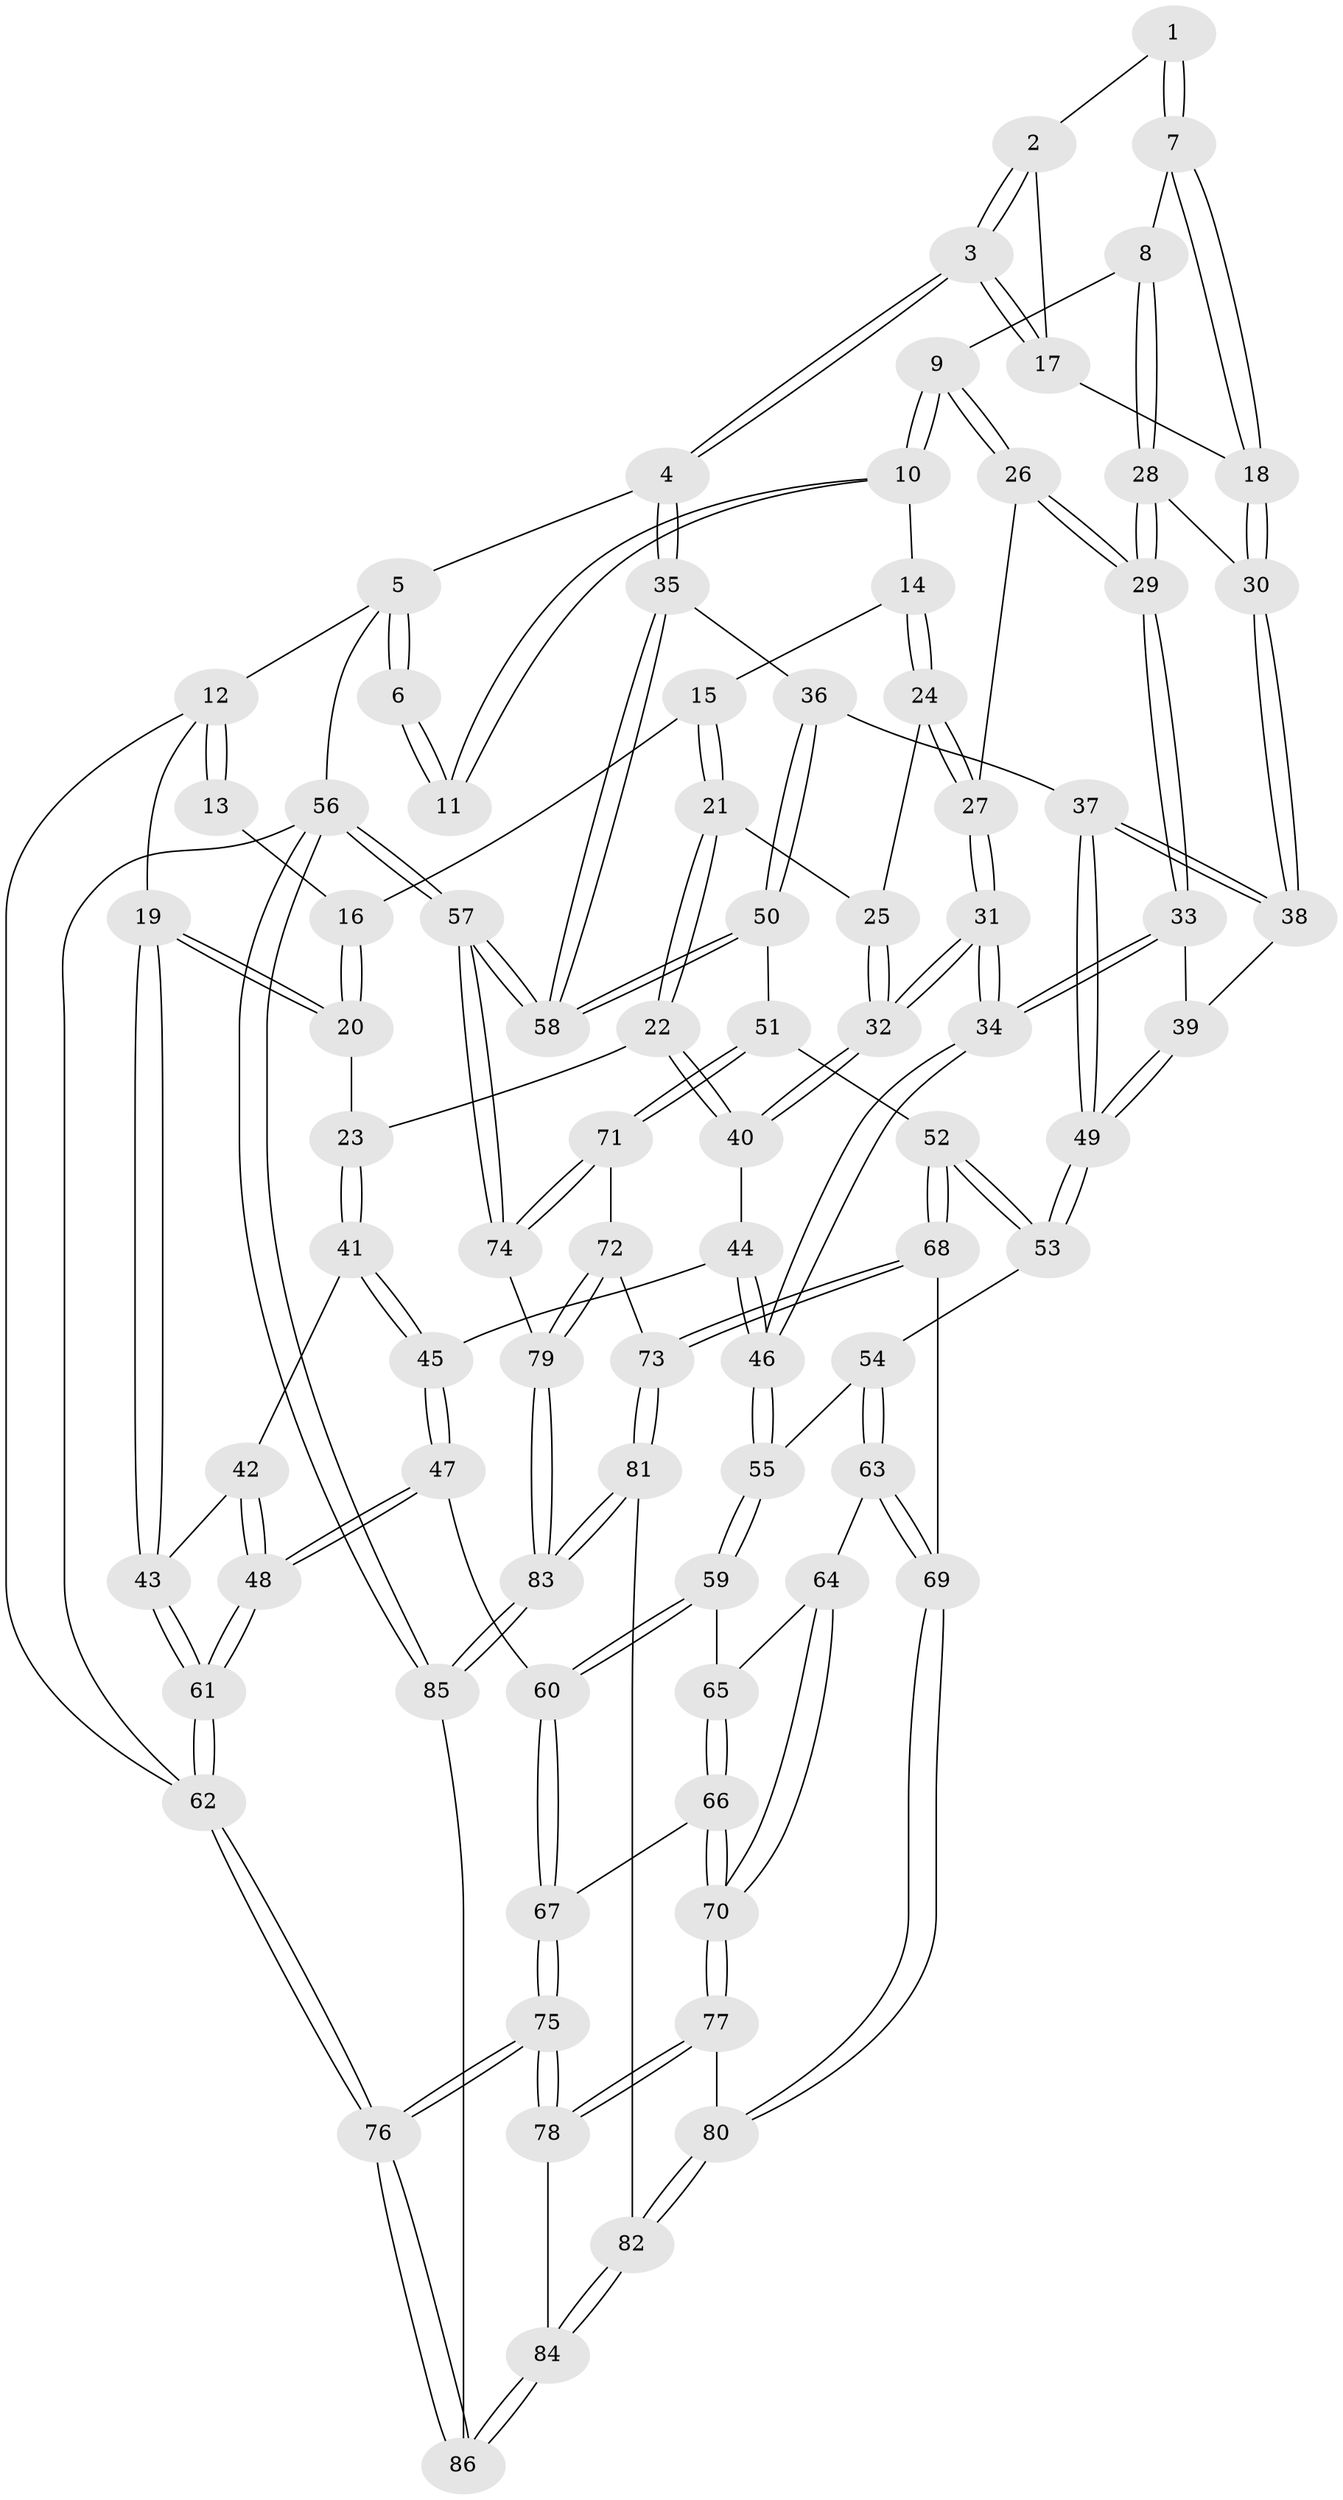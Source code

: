 // Generated by graph-tools (version 1.1) at 2025/01/03/09/25 05:01:08]
// undirected, 86 vertices, 212 edges
graph export_dot {
graph [start="1"]
  node [color=gray90,style=filled];
  1 [pos="+0.6574683266889463+0"];
  2 [pos="+0.7200281813097195+0.0739563371315475"];
  3 [pos="+1+0.16022796902512645"];
  4 [pos="+1+0.1759080956850896"];
  5 [pos="+1+0"];
  6 [pos="+0.6082341903999793+0"];
  7 [pos="+0.6454112279809061+0.07830341722334892"];
  8 [pos="+0.5860220168845306+0.18574859490207024"];
  9 [pos="+0.5184157720807676+0.1490308911914756"];
  10 [pos="+0.46994835212759145+0"];
  11 [pos="+0.4929549156882553+0"];
  12 [pos="+0+0"];
  13 [pos="+0.35051642155026436+0"];
  14 [pos="+0.34622132444489057+0.07066765454510557"];
  15 [pos="+0.2193803444282619+0.09686260706274627"];
  16 [pos="+0.19633958950854713+0.09101076632916814"];
  17 [pos="+0.733709116252355+0.17015785685212517"];
  18 [pos="+0.6831793833961486+0.2204038910653532"];
  19 [pos="+0+0"];
  20 [pos="+0+0.06110218498764428"];
  21 [pos="+0.2533428183891104+0.25599947386266986"];
  22 [pos="+0.2289192868562155+0.289898344228043"];
  23 [pos="+0.17609899154334066+0.2930185611124999"];
  24 [pos="+0.3559752936888239+0.1751781915971405"];
  25 [pos="+0.3255558941587067+0.2138984993852535"];
  26 [pos="+0.4624923768446788+0.21869361800117929"];
  27 [pos="+0.45598508621450057+0.2237096543865122"];
  28 [pos="+0.610615487104134+0.21451096157167543"];
  29 [pos="+0.5753245660925221+0.26454631758992814"];
  30 [pos="+0.682239781847642+0.2220684471912718"];
  31 [pos="+0.44642809477385553+0.3872548935060704"];
  32 [pos="+0.4455632747725898+0.386723275818406"];
  33 [pos="+0.5272335728450093+0.43171994803728364"];
  34 [pos="+0.48353203195003364+0.4500879849863694"];
  35 [pos="+1+0.212372424764489"];
  36 [pos="+0.9962203443220411+0.32354129884107874"];
  37 [pos="+0.9855965503161417+0.32936612600713894"];
  38 [pos="+0.7170051807006068+0.29672365636471665"];
  39 [pos="+0.6262836673827125+0.42284029339702434"];
  40 [pos="+0.24729894034168748+0.3102393595800614"];
  41 [pos="+0.10795074607856016+0.39019631611690336"];
  42 [pos="+0+0.40367434189238083"];
  43 [pos="+0+0.37368772151353535"];
  44 [pos="+0.2611108270442961+0.4521583112980394"];
  45 [pos="+0.18829728719871194+0.5038054418795055"];
  46 [pos="+0.4763613257595135+0.46548452576037086"];
  47 [pos="+0.17076022708903976+0.6586689189929131"];
  48 [pos="+0.14947257600862968+0.6682013924222525"];
  49 [pos="+0.8056209790486192+0.5376531066194032"];
  50 [pos="+0.9578300095668534+0.6749119736565156"];
  51 [pos="+0.8990019714205075+0.6833144724847133"];
  52 [pos="+0.8303929980588385+0.6527468477128452"];
  53 [pos="+0.8038703764175205+0.5801303562462583"];
  54 [pos="+0.6352734880926192+0.6193371718035127"];
  55 [pos="+0.4707751874365666+0.5165299812519947"];
  56 [pos="+1+1"];
  57 [pos="+1+0.8862533947814266"];
  58 [pos="+1+0.6479291919607731"];
  59 [pos="+0.46154273936262874+0.5353677367169934"];
  60 [pos="+0.21938857363852202+0.6670127418446588"];
  61 [pos="+0+0.9383345184497409"];
  62 [pos="+0+1"];
  63 [pos="+0.6069737772457803+0.7762516535980897"];
  64 [pos="+0.5093524856538911+0.6981034125024429"];
  65 [pos="+0.4771068914217727+0.6321340652052656"];
  66 [pos="+0.3457912027102619+0.7811010769738258"];
  67 [pos="+0.314918572750714+0.7642695459055489"];
  68 [pos="+0.731081133672803+0.7866584856069018"];
  69 [pos="+0.6139311907305034+0.7889035338074795"];
  70 [pos="+0.3902709493999568+0.8278997364007917"];
  71 [pos="+0.9300270890840897+0.8136415111150179"];
  72 [pos="+0.8700248767050354+0.8448687118211675"];
  73 [pos="+0.7445304114257186+0.8126327398072153"];
  74 [pos="+0.971045584928277+0.8558194767113361"];
  75 [pos="+0.12893250119789318+1"];
  76 [pos="+0+1"];
  77 [pos="+0.3975209146669378+0.8439045222831685"];
  78 [pos="+0.3785644178675698+0.9005676805216358"];
  79 [pos="+0.840438142262693+1"];
  80 [pos="+0.5677886847295244+0.8600217323254138"];
  81 [pos="+0.7845163299458812+1"];
  82 [pos="+0.5734549199657593+0.9087014889552618"];
  83 [pos="+0.8256897198696972+1"];
  84 [pos="+0.5062479151870652+1"];
  85 [pos="+0.8615345190059623+1"];
  86 [pos="+0.5067689106718547+1"];
  1 -- 2;
  1 -- 7;
  1 -- 7;
  2 -- 3;
  2 -- 3;
  2 -- 17;
  3 -- 4;
  3 -- 4;
  3 -- 17;
  3 -- 17;
  4 -- 5;
  4 -- 35;
  4 -- 35;
  5 -- 6;
  5 -- 6;
  5 -- 12;
  5 -- 56;
  6 -- 11;
  6 -- 11;
  7 -- 8;
  7 -- 18;
  7 -- 18;
  8 -- 9;
  8 -- 28;
  8 -- 28;
  9 -- 10;
  9 -- 10;
  9 -- 26;
  9 -- 26;
  10 -- 11;
  10 -- 11;
  10 -- 14;
  12 -- 13;
  12 -- 13;
  12 -- 19;
  12 -- 62;
  13 -- 16;
  14 -- 15;
  14 -- 24;
  14 -- 24;
  15 -- 16;
  15 -- 21;
  15 -- 21;
  16 -- 20;
  16 -- 20;
  17 -- 18;
  18 -- 30;
  18 -- 30;
  19 -- 20;
  19 -- 20;
  19 -- 43;
  19 -- 43;
  20 -- 23;
  21 -- 22;
  21 -- 22;
  21 -- 25;
  22 -- 23;
  22 -- 40;
  22 -- 40;
  23 -- 41;
  23 -- 41;
  24 -- 25;
  24 -- 27;
  24 -- 27;
  25 -- 32;
  25 -- 32;
  26 -- 27;
  26 -- 29;
  26 -- 29;
  27 -- 31;
  27 -- 31;
  28 -- 29;
  28 -- 29;
  28 -- 30;
  29 -- 33;
  29 -- 33;
  30 -- 38;
  30 -- 38;
  31 -- 32;
  31 -- 32;
  31 -- 34;
  31 -- 34;
  32 -- 40;
  32 -- 40;
  33 -- 34;
  33 -- 34;
  33 -- 39;
  34 -- 46;
  34 -- 46;
  35 -- 36;
  35 -- 58;
  35 -- 58;
  36 -- 37;
  36 -- 50;
  36 -- 50;
  37 -- 38;
  37 -- 38;
  37 -- 49;
  37 -- 49;
  38 -- 39;
  39 -- 49;
  39 -- 49;
  40 -- 44;
  41 -- 42;
  41 -- 45;
  41 -- 45;
  42 -- 43;
  42 -- 48;
  42 -- 48;
  43 -- 61;
  43 -- 61;
  44 -- 45;
  44 -- 46;
  44 -- 46;
  45 -- 47;
  45 -- 47;
  46 -- 55;
  46 -- 55;
  47 -- 48;
  47 -- 48;
  47 -- 60;
  48 -- 61;
  48 -- 61;
  49 -- 53;
  49 -- 53;
  50 -- 51;
  50 -- 58;
  50 -- 58;
  51 -- 52;
  51 -- 71;
  51 -- 71;
  52 -- 53;
  52 -- 53;
  52 -- 68;
  52 -- 68;
  53 -- 54;
  54 -- 55;
  54 -- 63;
  54 -- 63;
  55 -- 59;
  55 -- 59;
  56 -- 57;
  56 -- 57;
  56 -- 85;
  56 -- 85;
  56 -- 62;
  57 -- 58;
  57 -- 58;
  57 -- 74;
  57 -- 74;
  59 -- 60;
  59 -- 60;
  59 -- 65;
  60 -- 67;
  60 -- 67;
  61 -- 62;
  61 -- 62;
  62 -- 76;
  62 -- 76;
  63 -- 64;
  63 -- 69;
  63 -- 69;
  64 -- 65;
  64 -- 70;
  64 -- 70;
  65 -- 66;
  65 -- 66;
  66 -- 67;
  66 -- 70;
  66 -- 70;
  67 -- 75;
  67 -- 75;
  68 -- 69;
  68 -- 73;
  68 -- 73;
  69 -- 80;
  69 -- 80;
  70 -- 77;
  70 -- 77;
  71 -- 72;
  71 -- 74;
  71 -- 74;
  72 -- 73;
  72 -- 79;
  72 -- 79;
  73 -- 81;
  73 -- 81;
  74 -- 79;
  75 -- 76;
  75 -- 76;
  75 -- 78;
  75 -- 78;
  76 -- 86;
  76 -- 86;
  77 -- 78;
  77 -- 78;
  77 -- 80;
  78 -- 84;
  79 -- 83;
  79 -- 83;
  80 -- 82;
  80 -- 82;
  81 -- 82;
  81 -- 83;
  81 -- 83;
  82 -- 84;
  82 -- 84;
  83 -- 85;
  83 -- 85;
  84 -- 86;
  84 -- 86;
  85 -- 86;
}
